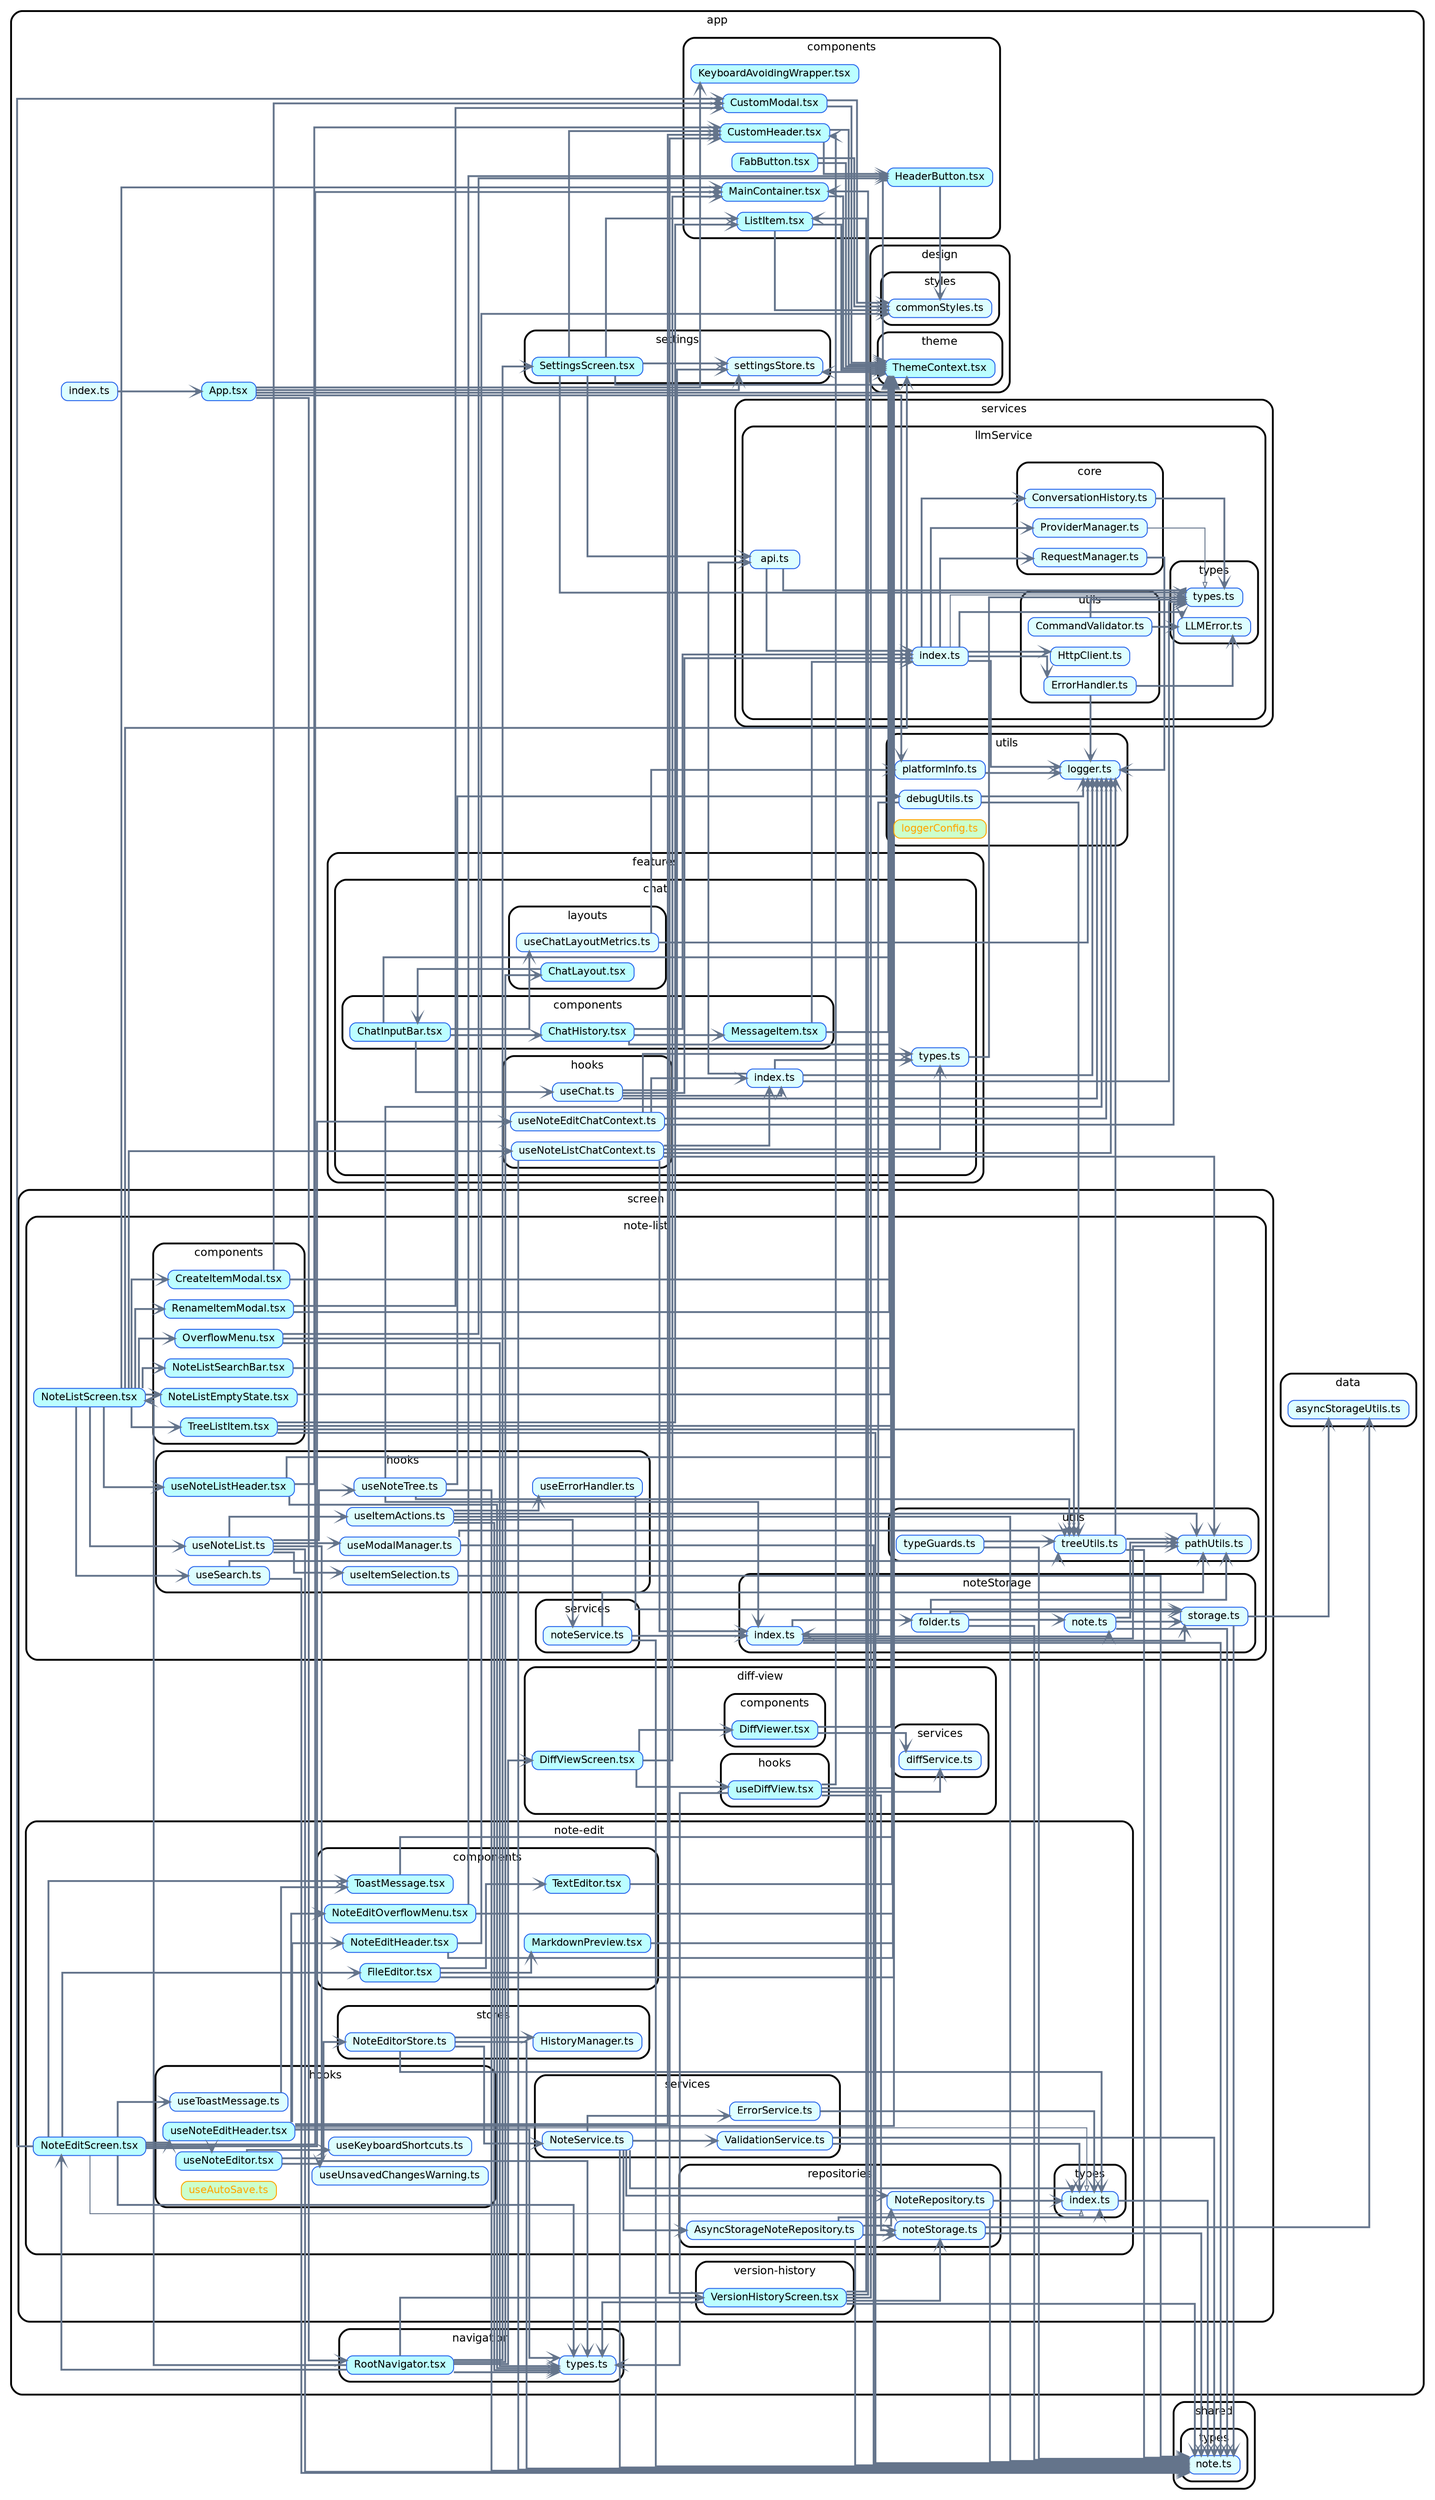 strict digraph "dependency-cruiser output"{
    rankdir="LR" splines="ortho" overlap="false" nodesep="0.16" ranksep="0.18" fontname="Helvetica" fontsize="12" style="rounded,bold,filled" fillcolor="#ffffff" compound="true" bgcolor="white" concentrate="true"
    node [shape="box" style="filled,rounded" height="0.2" color="#2563eb" fillcolor="#e8f4fd" fontcolor="black" fontname="Helvetica" fontsize="11"]
    edge [arrowhead="vee" arrowsize="0.6" penwidth="2" color="#64748b" fontname="Helvetica" fontsize="9"]

    subgraph "cluster_app" {label="app" "app/App.tsx" [label=<App.tsx> tooltip="App.tsx" URL="app/App.tsx" fillcolor="#bbfeff"] }
    "app/App.tsx" -> "app/components/KeyboardAvoidingWrapper.tsx"
    "app/App.tsx" -> "app/design/theme/ThemeContext.tsx"
    "app/App.tsx" -> "app/navigation/RootNavigator.tsx"
    "app/App.tsx" -> "app/settings/settingsStore.ts"
    "app/App.tsx" -> "app/utils/platformInfo.ts"
    subgraph "cluster_app" {label="app" subgraph "cluster_app/components" {label="components" "app/components/CustomHeader.tsx" [label=<CustomHeader.tsx> tooltip="CustomHeader.tsx" URL="app/components/CustomHeader.tsx" fillcolor="#bbfeff"] } }
    "app/components/CustomHeader.tsx" -> "app/design/theme/ThemeContext.tsx"
    "app/components/CustomHeader.tsx" -> "app/components/HeaderButton.tsx"
    subgraph "cluster_app" {label="app" subgraph "cluster_app/components" {label="components" "app/components/CustomModal.tsx" [label=<CustomModal.tsx> tooltip="CustomModal.tsx" URL="app/components/CustomModal.tsx" fillcolor="#bbfeff"] } }
    "app/components/CustomModal.tsx" -> "app/design/styles/commonStyles.ts"
    "app/components/CustomModal.tsx" -> "app/design/theme/ThemeContext.tsx"
    subgraph "cluster_app" {label="app" subgraph "cluster_app/components" {label="components" "app/components/FabButton.tsx" [label=<FabButton.tsx> tooltip="FabButton.tsx" URL="app/components/FabButton.tsx" fillcolor="#bbfeff"] } }
    "app/components/FabButton.tsx" -> "app/design/styles/commonStyles.ts"
    "app/components/FabButton.tsx" -> "app/design/theme/ThemeContext.tsx"
    subgraph "cluster_app" {label="app" subgraph "cluster_app/components" {label="components" "app/components/HeaderButton.tsx" [label=<HeaderButton.tsx> tooltip="HeaderButton.tsx" URL="app/components/HeaderButton.tsx" fillcolor="#bbfeff"] } }
    "app/components/HeaderButton.tsx" -> "app/design/styles/commonStyles.ts"
    "app/components/HeaderButton.tsx" -> "app/design/theme/ThemeContext.tsx"
    subgraph "cluster_app" {label="app" subgraph "cluster_app/components" {label="components" "app/components/KeyboardAvoidingWrapper.tsx" [label=<KeyboardAvoidingWrapper.tsx> tooltip="KeyboardAvoidingWrapper.tsx" URL="app/components/KeyboardAvoidingWrapper.tsx" fillcolor="#bbfeff"] } }
    subgraph "cluster_app" {label="app" subgraph "cluster_app/components" {label="components" "app/components/ListItem.tsx" [label=<ListItem.tsx> tooltip="ListItem.tsx" URL="app/components/ListItem.tsx" fillcolor="#bbfeff"] } }
    "app/components/ListItem.tsx" -> "app/design/styles/commonStyles.ts"
    "app/components/ListItem.tsx" -> "app/design/theme/ThemeContext.tsx"
    subgraph "cluster_app" {label="app" subgraph "cluster_app/components" {label="components" "app/components/MainContainer.tsx" [label=<MainContainer.tsx> tooltip="MainContainer.tsx" URL="app/components/MainContainer.tsx" fillcolor="#bbfeff"] } }
    "app/components/MainContainer.tsx" -> "app/design/theme/ThemeContext.tsx"
    subgraph "cluster_app" {label="app" subgraph "cluster_app/data" {label="data" "app/data/asyncStorageUtils.ts" [label=<asyncStorageUtils.ts> tooltip="asyncStorageUtils.ts" URL="app/data/asyncStorageUtils.ts" fillcolor="#ddfeff"] } }
    subgraph "cluster_app" {label="app" subgraph "cluster_app/design" {label="design" subgraph "cluster_app/design/styles" {label="styles" "app/design/styles/commonStyles.ts" [label=<commonStyles.ts> tooltip="commonStyles.ts" URL="app/design/styles/commonStyles.ts" fillcolor="#ddfeff"] } } }
    subgraph "cluster_app" {label="app" subgraph "cluster_app/design" {label="design" subgraph "cluster_app/design/theme" {label="theme" "app/design/theme/ThemeContext.tsx" [label=<ThemeContext.tsx> tooltip="ThemeContext.tsx" URL="app/design/theme/ThemeContext.tsx" fillcolor="#bbfeff"] } } }
    "app/design/theme/ThemeContext.tsx" -> "app/settings/settingsStore.ts"
    subgraph "cluster_app" {label="app" subgraph "cluster_app/features" {label="features" subgraph "cluster_app/features/chat" {label="chat" subgraph "cluster_app/features/chat/components" {label="components" "app/features/chat/components/ChatHistory.tsx" [label=<ChatHistory.tsx> tooltip="ChatHistory.tsx" URL="app/features/chat/components/ChatHistory.tsx" fillcolor="#bbfeff"] } } } }
    "app/features/chat/components/ChatHistory.tsx" -> "app/design/theme/ThemeContext.tsx"
    "app/features/chat/components/ChatHistory.tsx" -> "app/services/llmService/index.ts"
    "app/features/chat/components/ChatHistory.tsx" -> "app/features/chat/components/MessageItem.tsx"
    subgraph "cluster_app" {label="app" subgraph "cluster_app/features" {label="features" subgraph "cluster_app/features/chat" {label="chat" subgraph "cluster_app/features/chat/components" {label="components" "app/features/chat/components/ChatInputBar.tsx" [label=<ChatInputBar.tsx> tooltip="ChatInputBar.tsx" URL="app/features/chat/components/ChatInputBar.tsx" fillcolor="#bbfeff"] } } } }
    "app/features/chat/components/ChatInputBar.tsx" -> "app/design/theme/ThemeContext.tsx"
    "app/features/chat/components/ChatInputBar.tsx" -> "app/features/chat/components/ChatHistory.tsx"
    "app/features/chat/components/ChatInputBar.tsx" -> "app/features/chat/hooks/useChat.ts"
    "app/features/chat/components/ChatInputBar.tsx" -> "app/features/chat/layouts/useChatLayoutMetrics.ts"
    subgraph "cluster_app" {label="app" subgraph "cluster_app/features" {label="features" subgraph "cluster_app/features/chat" {label="chat" subgraph "cluster_app/features/chat/components" {label="components" "app/features/chat/components/MessageItem.tsx" [label=<MessageItem.tsx> tooltip="MessageItem.tsx" URL="app/features/chat/components/MessageItem.tsx" fillcolor="#bbfeff"] } } } }
    "app/features/chat/components/MessageItem.tsx" -> "app/design/theme/ThemeContext.tsx"
    "app/features/chat/components/MessageItem.tsx" -> "app/services/llmService/index.ts"
    subgraph "cluster_app" {label="app" subgraph "cluster_app/features" {label="features" subgraph "cluster_app/features/chat" {label="chat" subgraph "cluster_app/features/chat/hooks" {label="hooks" "app/features/chat/hooks/useChat.ts" [label=<useChat.ts> tooltip="useChat.ts" URL="app/features/chat/hooks/useChat.ts" fillcolor="#ddfeff"] } } } }
    "app/features/chat/hooks/useChat.ts" -> "app/services/llmService/index.ts"
    "app/features/chat/hooks/useChat.ts" -> "app/settings/settingsStore.ts"
    "app/features/chat/hooks/useChat.ts" -> "app/utils/logger.ts"
    "app/features/chat/hooks/useChat.ts" -> "app/features/chat/index.ts"
    subgraph "cluster_app" {label="app" subgraph "cluster_app/features" {label="features" subgraph "cluster_app/features/chat" {label="chat" subgraph "cluster_app/features/chat/hooks" {label="hooks" "app/features/chat/hooks/useNoteEditChatContext.ts" [label=<useNoteEditChatContext.ts> tooltip="useNoteEditChatContext.ts" URL="app/features/chat/hooks/useNoteEditChatContext.ts" fillcolor="#ddfeff"] } } } }
    "app/features/chat/hooks/useNoteEditChatContext.ts" -> "app/services/llmService/types/types.ts"
    "app/features/chat/hooks/useNoteEditChatContext.ts" -> "app/utils/logger.ts"
    "app/features/chat/hooks/useNoteEditChatContext.ts" -> "app/features/chat/index.ts"
    "app/features/chat/hooks/useNoteEditChatContext.ts" -> "app/features/chat/types.ts"
    subgraph "cluster_app" {label="app" subgraph "cluster_app/features" {label="features" subgraph "cluster_app/features/chat" {label="chat" subgraph "cluster_app/features/chat/hooks" {label="hooks" "app/features/chat/hooks/useNoteListChatContext.ts" [label=<useNoteListChatContext.ts> tooltip="useNoteListChatContext.ts" URL="app/features/chat/hooks/useNoteListChatContext.ts" fillcolor="#ddfeff"] } } } }
    "app/features/chat/hooks/useNoteListChatContext.ts" -> "app/screen/note-list/noteStorage/index.ts"
    "app/features/chat/hooks/useNoteListChatContext.ts" -> "app/screen/note-list/utils/pathUtils.ts"
    "app/features/chat/hooks/useNoteListChatContext.ts" -> "app/utils/logger.ts"
    "app/features/chat/hooks/useNoteListChatContext.ts" -> "app/features/chat/index.ts"
    "app/features/chat/hooks/useNoteListChatContext.ts" -> "app/features/chat/types.ts"
    "app/features/chat/hooks/useNoteListChatContext.ts" -> "shared/types/note.ts"
    subgraph "cluster_app" {label="app" subgraph "cluster_app/features" {label="features" subgraph "cluster_app/features/chat" {label="chat" "app/features/chat/index.ts" [label=<index.ts> tooltip="index.ts" URL="app/features/chat/index.ts" fillcolor="#ddfeff"] } } }
    "app/features/chat/index.ts" -> "app/services/llmService/api.ts"
    "app/features/chat/index.ts" -> "app/services/llmService/types/types.ts"
    "app/features/chat/index.ts" -> "app/utils/logger.ts"
    "app/features/chat/index.ts" -> "app/features/chat/types.ts"
    subgraph "cluster_app" {label="app" subgraph "cluster_app/features" {label="features" subgraph "cluster_app/features/chat" {label="chat" subgraph "cluster_app/features/chat/layouts" {label="layouts" "app/features/chat/layouts/ChatLayout.tsx" [label=<ChatLayout.tsx> tooltip="ChatLayout.tsx" URL="app/features/chat/layouts/ChatLayout.tsx" fillcolor="#bbfeff"] } } } }
    "app/features/chat/layouts/ChatLayout.tsx" -> "app/features/chat/components/ChatInputBar.tsx"
    subgraph "cluster_app" {label="app" subgraph "cluster_app/features" {label="features" subgraph "cluster_app/features/chat" {label="chat" subgraph "cluster_app/features/chat/layouts" {label="layouts" "app/features/chat/layouts/useChatLayoutMetrics.ts" [label=<useChatLayoutMetrics.ts> tooltip="useChatLayoutMetrics.ts" URL="app/features/chat/layouts/useChatLayoutMetrics.ts" fillcolor="#ddfeff"] } } } }
    "app/features/chat/layouts/useChatLayoutMetrics.ts" -> "app/utils/logger.ts"
    "app/features/chat/layouts/useChatLayoutMetrics.ts" -> "app/utils/platformInfo.ts"
    subgraph "cluster_app" {label="app" subgraph "cluster_app/features" {label="features" subgraph "cluster_app/features/chat" {label="chat" "app/features/chat/types.ts" [label=<types.ts> tooltip="types.ts" URL="app/features/chat/types.ts" fillcolor="#ddfeff"] } } }
    "app/features/chat/types.ts" -> "app/services/llmService/types/types.ts"
    subgraph "cluster_app" {label="app" "app/index.ts" [label=<index.ts> tooltip="index.ts" URL="app/index.ts" fillcolor="#ddfeff"] }
    "app/index.ts" -> "app/App.tsx"
    subgraph "cluster_app" {label="app" subgraph "cluster_app/navigation" {label="navigation" "app/navigation/RootNavigator.tsx" [label=<RootNavigator.tsx> tooltip="RootNavigator.tsx" URL="app/navigation/RootNavigator.tsx" fillcolor="#bbfeff"] } }
    "app/navigation/RootNavigator.tsx" -> "app/features/chat/layouts/ChatLayout.tsx"
    "app/navigation/RootNavigator.tsx" -> "app/screen/diff-view/DiffViewScreen.tsx"
    "app/navigation/RootNavigator.tsx" -> "app/screen/note-edit/NoteEditScreen.tsx"
    "app/navigation/RootNavigator.tsx" -> "app/screen/note-list/NoteListScreen.tsx"
    "app/navigation/RootNavigator.tsx" -> "app/screen/version-history/VersionHistoryScreen.tsx"
    "app/navigation/RootNavigator.tsx" -> "app/settings/SettingsScreen.tsx"
    "app/navigation/RootNavigator.tsx" -> "app/navigation/types.ts"
    subgraph "cluster_app" {label="app" subgraph "cluster_app/navigation" {label="navigation" "app/navigation/types.ts" [label=<types.ts> tooltip="types.ts" URL="app/navigation/types.ts" fillcolor="#ddfeff"] } }
    subgraph "cluster_app" {label="app" subgraph "cluster_app/screen" {label="screen" subgraph "cluster_app/screen/diff-view" {label="diff-view" "app/screen/diff-view/DiffViewScreen.tsx" [label=<DiffViewScreen.tsx> tooltip="DiffViewScreen.tsx" URL="app/screen/diff-view/DiffViewScreen.tsx" fillcolor="#bbfeff"] } } }
    "app/screen/diff-view/DiffViewScreen.tsx" -> "app/components/MainContainer.tsx"
    "app/screen/diff-view/DiffViewScreen.tsx" -> "app/screen/diff-view/components/DiffViewer.tsx"
    "app/screen/diff-view/DiffViewScreen.tsx" -> "app/screen/diff-view/hooks/useDiffView.tsx"
    subgraph "cluster_app" {label="app" subgraph "cluster_app/screen" {label="screen" subgraph "cluster_app/screen/diff-view" {label="diff-view" subgraph "cluster_app/screen/diff-view/components" {label="components" "app/screen/diff-view/components/DiffViewer.tsx" [label=<DiffViewer.tsx> tooltip="DiffViewer.tsx" URL="app/screen/diff-view/components/DiffViewer.tsx" fillcolor="#bbfeff"] } } } }
    "app/screen/diff-view/components/DiffViewer.tsx" -> "app/design/theme/ThemeContext.tsx"
    "app/screen/diff-view/components/DiffViewer.tsx" -> "app/screen/diff-view/services/diffService.ts"
    subgraph "cluster_app" {label="app" subgraph "cluster_app/screen" {label="screen" subgraph "cluster_app/screen/diff-view" {label="diff-view" subgraph "cluster_app/screen/diff-view/hooks" {label="hooks" "app/screen/diff-view/hooks/useDiffView.tsx" [label=<useDiffView.tsx> tooltip="useDiffView.tsx" URL="app/screen/diff-view/hooks/useDiffView.tsx" fillcolor="#bbfeff"] } } } }
    "app/screen/diff-view/hooks/useDiffView.tsx" -> "app/components/CustomHeader.tsx"
    "app/screen/diff-view/hooks/useDiffView.tsx" -> "app/design/theme/ThemeContext.tsx"
    "app/screen/diff-view/hooks/useDiffView.tsx" -> "app/navigation/types.ts"
    "app/screen/diff-view/hooks/useDiffView.tsx" -> "app/screen/note-edit/repositories/noteStorage.ts"
    "app/screen/diff-view/hooks/useDiffView.tsx" -> "app/screen/diff-view/services/diffService.ts"
    subgraph "cluster_app" {label="app" subgraph "cluster_app/screen" {label="screen" subgraph "cluster_app/screen/diff-view" {label="diff-view" subgraph "cluster_app/screen/diff-view/services" {label="services" "app/screen/diff-view/services/diffService.ts" [label=<diffService.ts> tooltip="diffService.ts" URL="app/screen/diff-view/services/diffService.ts" fillcolor="#ddfeff"] } } } }
    subgraph "cluster_app" {label="app" subgraph "cluster_app/screen" {label="screen" subgraph "cluster_app/screen/note-edit" {label="note-edit" "app/screen/note-edit/NoteEditScreen.tsx" [label=<NoteEditScreen.tsx> tooltip="NoteEditScreen.tsx" URL="app/screen/note-edit/NoteEditScreen.tsx" fillcolor="#bbfeff"] } } }
    "app/screen/note-edit/NoteEditScreen.tsx" -> "app/components/CustomModal.tsx"
    "app/screen/note-edit/NoteEditScreen.tsx" -> "app/components/MainContainer.tsx"
    "app/screen/note-edit/NoteEditScreen.tsx" -> "app/features/chat/hooks/useNoteEditChatContext.ts"
    "app/screen/note-edit/NoteEditScreen.tsx" -> "app/navigation/types.ts"
    "app/screen/note-edit/NoteEditScreen.tsx" -> "app/screen/note-edit/components/FileEditor.tsx"
    "app/screen/note-edit/NoteEditScreen.tsx" -> "app/screen/note-edit/components/ToastMessage.tsx"
    "app/screen/note-edit/NoteEditScreen.tsx" -> "app/screen/note-edit/hooks/useNoteEditHeader.tsx"
    "app/screen/note-edit/NoteEditScreen.tsx" -> "app/screen/note-edit/hooks/useNoteEditor.tsx"
    "app/screen/note-edit/NoteEditScreen.tsx" -> "app/screen/note-edit/hooks/useToastMessage.ts"
    "app/screen/note-edit/NoteEditScreen.tsx" -> "app/screen/note-edit/types/index.ts" [arrowhead="onormal" penwidth="1.0"]
    subgraph "cluster_app" {label="app" subgraph "cluster_app/screen" {label="screen" subgraph "cluster_app/screen/note-edit" {label="note-edit" subgraph "cluster_app/screen/note-edit/components" {label="components" "app/screen/note-edit/components/FileEditor.tsx" [label=<FileEditor.tsx> tooltip="FileEditor.tsx" URL="app/screen/note-edit/components/FileEditor.tsx" fillcolor="#bbfeff"] } } } }
    "app/screen/note-edit/components/FileEditor.tsx" -> "app/design/theme/ThemeContext.tsx"
    "app/screen/note-edit/components/FileEditor.tsx" -> "app/screen/note-edit/components/MarkdownPreview.tsx"
    "app/screen/note-edit/components/FileEditor.tsx" -> "app/screen/note-edit/components/TextEditor.tsx"
    subgraph "cluster_app" {label="app" subgraph "cluster_app/screen" {label="screen" subgraph "cluster_app/screen/note-edit" {label="note-edit" subgraph "cluster_app/screen/note-edit/components" {label="components" "app/screen/note-edit/components/MarkdownPreview.tsx" [label=<MarkdownPreview.tsx> tooltip="MarkdownPreview.tsx" URL="app/screen/note-edit/components/MarkdownPreview.tsx" fillcolor="#bbfeff"] } } } }
    "app/screen/note-edit/components/MarkdownPreview.tsx" -> "app/design/theme/ThemeContext.tsx"
    subgraph "cluster_app" {label="app" subgraph "cluster_app/screen" {label="screen" subgraph "cluster_app/screen/note-edit" {label="note-edit" subgraph "cluster_app/screen/note-edit/components" {label="components" "app/screen/note-edit/components/NoteEditHeader.tsx" [label=<NoteEditHeader.tsx> tooltip="NoteEditHeader.tsx" URL="app/screen/note-edit/components/NoteEditHeader.tsx" fillcolor="#bbfeff"] } } } }
    "app/screen/note-edit/components/NoteEditHeader.tsx" -> "app/design/styles/commonStyles.ts"
    "app/screen/note-edit/components/NoteEditHeader.tsx" -> "app/design/theme/ThemeContext.tsx"
    subgraph "cluster_app" {label="app" subgraph "cluster_app/screen" {label="screen" subgraph "cluster_app/screen/note-edit" {label="note-edit" subgraph "cluster_app/screen/note-edit/components" {label="components" "app/screen/note-edit/components/NoteEditOverflowMenu.tsx" [label=<NoteEditOverflowMenu.tsx> tooltip="NoteEditOverflowMenu.tsx" URL="app/screen/note-edit/components/NoteEditOverflowMenu.tsx" fillcolor="#bbfeff"] } } } }
    "app/screen/note-edit/components/NoteEditOverflowMenu.tsx" -> "app/components/HeaderButton.tsx"
    "app/screen/note-edit/components/NoteEditOverflowMenu.tsx" -> "app/design/theme/ThemeContext.tsx"
    subgraph "cluster_app" {label="app" subgraph "cluster_app/screen" {label="screen" subgraph "cluster_app/screen/note-edit" {label="note-edit" subgraph "cluster_app/screen/note-edit/components" {label="components" "app/screen/note-edit/components/TextEditor.tsx" [label=<TextEditor.tsx> tooltip="TextEditor.tsx" URL="app/screen/note-edit/components/TextEditor.tsx" fillcolor="#bbfeff"] } } } }
    "app/screen/note-edit/components/TextEditor.tsx" -> "app/design/theme/ThemeContext.tsx"
    subgraph "cluster_app" {label="app" subgraph "cluster_app/screen" {label="screen" subgraph "cluster_app/screen/note-edit" {label="note-edit" subgraph "cluster_app/screen/note-edit/components" {label="components" "app/screen/note-edit/components/ToastMessage.tsx" [label=<ToastMessage.tsx> tooltip="ToastMessage.tsx" URL="app/screen/note-edit/components/ToastMessage.tsx" fillcolor="#bbfeff"] } } } }
    "app/screen/note-edit/components/ToastMessage.tsx" -> "app/design/theme/ThemeContext.tsx"
    subgraph "cluster_app" {label="app" subgraph "cluster_app/screen" {label="screen" subgraph "cluster_app/screen/note-edit" {label="note-edit" subgraph "cluster_app/screen/note-edit/hooks" {label="hooks" "app/screen/note-edit/hooks/useAutoSave.ts" [label=<useAutoSave.ts> tooltip="no-orphans" URL="app/screen/note-edit/hooks/useAutoSave.ts" fillcolor="#ccffcc" fontcolor="orange" color="orange"] } } } }
    subgraph "cluster_app" {label="app" subgraph "cluster_app/screen" {label="screen" subgraph "cluster_app/screen/note-edit" {label="note-edit" subgraph "cluster_app/screen/note-edit/hooks" {label="hooks" "app/screen/note-edit/hooks/useKeyboardShortcuts.ts" [label=<useKeyboardShortcuts.ts> tooltip="useKeyboardShortcuts.ts" URL="app/screen/note-edit/hooks/useKeyboardShortcuts.ts" fillcolor="#ddfeff"] } } } }
    subgraph "cluster_app" {label="app" subgraph "cluster_app/screen" {label="screen" subgraph "cluster_app/screen/note-edit" {label="note-edit" subgraph "cluster_app/screen/note-edit/hooks" {label="hooks" "app/screen/note-edit/hooks/useNoteEditHeader.tsx" [label=<useNoteEditHeader.tsx> tooltip="useNoteEditHeader.tsx" URL="app/screen/note-edit/hooks/useNoteEditHeader.tsx" fillcolor="#bbfeff"] } } } }
    "app/screen/note-edit/hooks/useNoteEditHeader.tsx" -> "app/components/CustomHeader.tsx"
    "app/screen/note-edit/hooks/useNoteEditHeader.tsx" -> "app/design/theme/ThemeContext.tsx"
    "app/screen/note-edit/hooks/useNoteEditHeader.tsx" -> "app/navigation/types.ts"
    "app/screen/note-edit/hooks/useNoteEditHeader.tsx" -> "app/screen/note-edit/components/NoteEditHeader.tsx"
    "app/screen/note-edit/hooks/useNoteEditHeader.tsx" -> "app/screen/note-edit/components/NoteEditOverflowMenu.tsx"
    "app/screen/note-edit/hooks/useNoteEditHeader.tsx" -> "app/screen/note-edit/types/index.ts" [arrowhead="onormal" penwidth="1.0"]
    subgraph "cluster_app" {label="app" subgraph "cluster_app/screen" {label="screen" subgraph "cluster_app/screen/note-edit" {label="note-edit" subgraph "cluster_app/screen/note-edit/hooks" {label="hooks" "app/screen/note-edit/hooks/useNoteEditor.tsx" [label=<useNoteEditor.tsx> tooltip="useNoteEditor.tsx" URL="app/screen/note-edit/hooks/useNoteEditor.tsx" fillcolor="#bbfeff"] } } } }
    "app/screen/note-edit/hooks/useNoteEditor.tsx" -> "app/screen/note-edit/stores/NoteEditorStore.ts"
    "app/screen/note-edit/hooks/useNoteEditor.tsx" -> "app/screen/note-edit/hooks/useKeyboardShortcuts.ts"
    "app/screen/note-edit/hooks/useNoteEditor.tsx" -> "app/screen/note-edit/hooks/useUnsavedChangesWarning.ts"
    subgraph "cluster_app" {label="app" subgraph "cluster_app/screen" {label="screen" subgraph "cluster_app/screen/note-edit" {label="note-edit" subgraph "cluster_app/screen/note-edit/hooks" {label="hooks" "app/screen/note-edit/hooks/useToastMessage.ts" [label=<useToastMessage.ts> tooltip="useToastMessage.ts" URL="app/screen/note-edit/hooks/useToastMessage.ts" fillcolor="#ddfeff"] } } } }
    "app/screen/note-edit/hooks/useToastMessage.ts" -> "app/screen/note-edit/components/ToastMessage.tsx"
    subgraph "cluster_app" {label="app" subgraph "cluster_app/screen" {label="screen" subgraph "cluster_app/screen/note-edit" {label="note-edit" subgraph "cluster_app/screen/note-edit/hooks" {label="hooks" "app/screen/note-edit/hooks/useUnsavedChangesWarning.ts" [label=<useUnsavedChangesWarning.ts> tooltip="useUnsavedChangesWarning.ts" URL="app/screen/note-edit/hooks/useUnsavedChangesWarning.ts" fillcolor="#ddfeff"] } } } }
    subgraph "cluster_app" {label="app" subgraph "cluster_app/screen" {label="screen" subgraph "cluster_app/screen/note-edit" {label="note-edit" subgraph "cluster_app/screen/note-edit/repositories" {label="repositories" "app/screen/note-edit/repositories/AsyncStorageNoteRepository.ts" [label=<AsyncStorageNoteRepository.ts> tooltip="AsyncStorageNoteRepository.ts" URL="app/screen/note-edit/repositories/AsyncStorageNoteRepository.ts" fillcolor="#ddfeff"] } } } }
    "app/screen/note-edit/repositories/AsyncStorageNoteRepository.ts" -> "app/screen/note-edit/types/index.ts"
    "app/screen/note-edit/repositories/AsyncStorageNoteRepository.ts" -> "app/screen/note-edit/repositories/NoteRepository.ts"
    "app/screen/note-edit/repositories/AsyncStorageNoteRepository.ts" -> "app/screen/note-edit/repositories/noteStorage.ts"
    "app/screen/note-edit/repositories/AsyncStorageNoteRepository.ts" -> "shared/types/note.ts"
    subgraph "cluster_app" {label="app" subgraph "cluster_app/screen" {label="screen" subgraph "cluster_app/screen/note-edit" {label="note-edit" subgraph "cluster_app/screen/note-edit/repositories" {label="repositories" "app/screen/note-edit/repositories/NoteRepository.ts" [label=<NoteRepository.ts> tooltip="NoteRepository.ts" URL="app/screen/note-edit/repositories/NoteRepository.ts" fillcolor="#ddfeff"] } } } }
    "app/screen/note-edit/repositories/NoteRepository.ts" -> "app/screen/note-edit/types/index.ts"
    "app/screen/note-edit/repositories/NoteRepository.ts" -> "shared/types/note.ts"
    subgraph "cluster_app" {label="app" subgraph "cluster_app/screen" {label="screen" subgraph "cluster_app/screen/note-edit" {label="note-edit" subgraph "cluster_app/screen/note-edit/repositories" {label="repositories" "app/screen/note-edit/repositories/noteStorage.ts" [label=<noteStorage.ts> tooltip="noteStorage.ts" URL="app/screen/note-edit/repositories/noteStorage.ts" fillcolor="#ddfeff"] } } } }
    "app/screen/note-edit/repositories/noteStorage.ts" -> "shared/types/note.ts"
    "app/screen/note-edit/repositories/noteStorage.ts" -> "app/data/asyncStorageUtils.ts"
    subgraph "cluster_app" {label="app" subgraph "cluster_app/screen" {label="screen" subgraph "cluster_app/screen/note-edit" {label="note-edit" subgraph "cluster_app/screen/note-edit/services" {label="services" "app/screen/note-edit/services/ErrorService.ts" [label=<ErrorService.ts> tooltip="ErrorService.ts" URL="app/screen/note-edit/services/ErrorService.ts" fillcolor="#ddfeff"] } } } }
    "app/screen/note-edit/services/ErrorService.ts" -> "app/screen/note-edit/types/index.ts"
    subgraph "cluster_app" {label="app" subgraph "cluster_app/screen" {label="screen" subgraph "cluster_app/screen/note-edit" {label="note-edit" subgraph "cluster_app/screen/note-edit/services" {label="services" "app/screen/note-edit/services/NoteService.ts" [label=<NoteService.ts> tooltip="NoteService.ts" URL="app/screen/note-edit/services/NoteService.ts" fillcolor="#ddfeff"] } } } }
    "app/screen/note-edit/services/NoteService.ts" -> "app/screen/note-edit/repositories/AsyncStorageNoteRepository.ts"
    "app/screen/note-edit/services/NoteService.ts" -> "app/screen/note-edit/repositories/NoteRepository.ts"
    "app/screen/note-edit/services/NoteService.ts" -> "app/screen/note-edit/types/index.ts"
    "app/screen/note-edit/services/NoteService.ts" -> "app/screen/note-edit/services/ErrorService.ts"
    "app/screen/note-edit/services/NoteService.ts" -> "app/screen/note-edit/services/ValidationService.ts"
    "app/screen/note-edit/services/NoteService.ts" -> "shared/types/note.ts"
    subgraph "cluster_app" {label="app" subgraph "cluster_app/screen" {label="screen" subgraph "cluster_app/screen/note-edit" {label="note-edit" subgraph "cluster_app/screen/note-edit/services" {label="services" "app/screen/note-edit/services/ValidationService.ts" [label=<ValidationService.ts> tooltip="ValidationService.ts" URL="app/screen/note-edit/services/ValidationService.ts" fillcolor="#ddfeff"] } } } }
    "app/screen/note-edit/services/ValidationService.ts" -> "app/screen/note-edit/types/index.ts"
    "app/screen/note-edit/services/ValidationService.ts" -> "shared/types/note.ts"
    subgraph "cluster_app" {label="app" subgraph "cluster_app/screen" {label="screen" subgraph "cluster_app/screen/note-edit" {label="note-edit" subgraph "cluster_app/screen/note-edit/stores" {label="stores" "app/screen/note-edit/stores/HistoryManager.ts" [label=<HistoryManager.ts> tooltip="HistoryManager.ts" URL="app/screen/note-edit/stores/HistoryManager.ts" fillcolor="#ddfeff"] } } } }
    subgraph "cluster_app" {label="app" subgraph "cluster_app/screen" {label="screen" subgraph "cluster_app/screen/note-edit" {label="note-edit" subgraph "cluster_app/screen/note-edit/stores" {label="stores" "app/screen/note-edit/stores/NoteEditorStore.ts" [label=<NoteEditorStore.ts> tooltip="NoteEditorStore.ts" URL="app/screen/note-edit/stores/NoteEditorStore.ts" fillcolor="#ddfeff"] } } } }
    "app/screen/note-edit/stores/NoteEditorStore.ts" -> "app/screen/note-edit/services/NoteService.ts"
    "app/screen/note-edit/stores/NoteEditorStore.ts" -> "app/screen/note-edit/types/index.ts"
    "app/screen/note-edit/stores/NoteEditorStore.ts" -> "app/screen/note-edit/stores/HistoryManager.ts"
    "app/screen/note-edit/stores/NoteEditorStore.ts" -> "shared/types/note.ts"
    subgraph "cluster_app" {label="app" subgraph "cluster_app/screen" {label="screen" subgraph "cluster_app/screen/note-edit" {label="note-edit" subgraph "cluster_app/screen/note-edit/types" {label="types" "app/screen/note-edit/types/index.ts" [label=<index.ts> tooltip="index.ts" URL="app/screen/note-edit/types/index.ts" fillcolor="#ddfeff"] } } } }
    "app/screen/note-edit/types/index.ts" -> "shared/types/note.ts"
    subgraph "cluster_app" {label="app" subgraph "cluster_app/screen" {label="screen" subgraph "cluster_app/screen/note-list" {label="note-list" "app/screen/note-list/NoteListScreen.tsx" [label=<NoteListScreen.tsx> tooltip="NoteListScreen.tsx" URL="app/screen/note-list/NoteListScreen.tsx" fillcolor="#bbfeff"] } } }
    "app/screen/note-list/NoteListScreen.tsx" -> "app/components/MainContainer.tsx"
    "app/screen/note-list/NoteListScreen.tsx" -> "app/design/theme/ThemeContext.tsx"
    "app/screen/note-list/NoteListScreen.tsx" -> "app/features/chat/hooks/useNoteListChatContext.ts"
    "app/screen/note-list/NoteListScreen.tsx" -> "app/screen/note-list/components/CreateItemModal.tsx"
    "app/screen/note-list/NoteListScreen.tsx" -> "app/screen/note-list/components/NoteListEmptyState.tsx"
    "app/screen/note-list/NoteListScreen.tsx" -> "app/screen/note-list/components/NoteListSearchBar.tsx"
    "app/screen/note-list/NoteListScreen.tsx" -> "app/screen/note-list/components/OverflowMenu.tsx"
    "app/screen/note-list/NoteListScreen.tsx" -> "app/screen/note-list/components/RenameItemModal.tsx"
    "app/screen/note-list/NoteListScreen.tsx" -> "app/screen/note-list/components/TreeListItem.tsx"
    "app/screen/note-list/NoteListScreen.tsx" -> "app/screen/note-list/hooks/useNoteList.ts"
    "app/screen/note-list/NoteListScreen.tsx" -> "app/screen/note-list/hooks/useNoteListHeader.tsx"
    "app/screen/note-list/NoteListScreen.tsx" -> "app/screen/note-list/hooks/useSearch.ts"
    subgraph "cluster_app" {label="app" subgraph "cluster_app/screen" {label="screen" subgraph "cluster_app/screen/note-list" {label="note-list" subgraph "cluster_app/screen/note-list/components" {label="components" "app/screen/note-list/components/CreateItemModal.tsx" [label=<CreateItemModal.tsx> tooltip="CreateItemModal.tsx" URL="app/screen/note-list/components/CreateItemModal.tsx" fillcolor="#bbfeff"] } } } }
    "app/screen/note-list/components/CreateItemModal.tsx" -> "app/components/CustomModal.tsx"
    "app/screen/note-list/components/CreateItemModal.tsx" -> "app/design/theme/ThemeContext.tsx"
    subgraph "cluster_app" {label="app" subgraph "cluster_app/screen" {label="screen" subgraph "cluster_app/screen/note-list" {label="note-list" subgraph "cluster_app/screen/note-list/components" {label="components" "app/screen/note-list/components/NoteListEmptyState.tsx" [label=<NoteListEmptyState.tsx> tooltip="NoteListEmptyState.tsx" URL="app/screen/note-list/components/NoteListEmptyState.tsx" fillcolor="#bbfeff"] } } } }
    "app/screen/note-list/components/NoteListEmptyState.tsx" -> "app/design/theme/ThemeContext.tsx"
    subgraph "cluster_app" {label="app" subgraph "cluster_app/screen" {label="screen" subgraph "cluster_app/screen/note-list" {label="note-list" subgraph "cluster_app/screen/note-list/components" {label="components" "app/screen/note-list/components/NoteListSearchBar.tsx" [label=<NoteListSearchBar.tsx> tooltip="NoteListSearchBar.tsx" URL="app/screen/note-list/components/NoteListSearchBar.tsx" fillcolor="#bbfeff"] } } } }
    "app/screen/note-list/components/NoteListSearchBar.tsx" -> "app/design/theme/ThemeContext.tsx"
    subgraph "cluster_app" {label="app" subgraph "cluster_app/screen" {label="screen" subgraph "cluster_app/screen/note-list" {label="note-list" subgraph "cluster_app/screen/note-list/components" {label="components" "app/screen/note-list/components/OverflowMenu.tsx" [label=<OverflowMenu.tsx> tooltip="OverflowMenu.tsx" URL="app/screen/note-list/components/OverflowMenu.tsx" fillcolor="#bbfeff"] } } } }
    "app/screen/note-list/components/OverflowMenu.tsx" -> "app/components/HeaderButton.tsx"
    "app/screen/note-list/components/OverflowMenu.tsx" -> "app/design/theme/ThemeContext.tsx"
    "app/screen/note-list/components/OverflowMenu.tsx" -> "app/navigation/types.ts"
    subgraph "cluster_app" {label="app" subgraph "cluster_app/screen" {label="screen" subgraph "cluster_app/screen/note-list" {label="note-list" subgraph "cluster_app/screen/note-list/components" {label="components" "app/screen/note-list/components/RenameItemModal.tsx" [label=<RenameItemModal.tsx> tooltip="RenameItemModal.tsx" URL="app/screen/note-list/components/RenameItemModal.tsx" fillcolor="#bbfeff"] } } } }
    "app/screen/note-list/components/RenameItemModal.tsx" -> "app/components/CustomModal.tsx"
    "app/screen/note-list/components/RenameItemModal.tsx" -> "app/design/theme/ThemeContext.tsx"
    subgraph "cluster_app" {label="app" subgraph "cluster_app/screen" {label="screen" subgraph "cluster_app/screen/note-list" {label="note-list" subgraph "cluster_app/screen/note-list/components" {label="components" "app/screen/note-list/components/TreeListItem.tsx" [label=<TreeListItem.tsx> tooltip="TreeListItem.tsx" URL="app/screen/note-list/components/TreeListItem.tsx" fillcolor="#bbfeff"] } } } }
    "app/screen/note-list/components/TreeListItem.tsx" -> "app/components/ListItem.tsx"
    "app/screen/note-list/components/TreeListItem.tsx" -> "app/design/theme/ThemeContext.tsx"
    "app/screen/note-list/components/TreeListItem.tsx" -> "app/screen/note-list/utils/treeUtils.ts"
    "app/screen/note-list/components/TreeListItem.tsx" -> "shared/types/note.ts"
    subgraph "cluster_app" {label="app" subgraph "cluster_app/screen" {label="screen" subgraph "cluster_app/screen/note-list" {label="note-list" subgraph "cluster_app/screen/note-list/hooks" {label="hooks" "app/screen/note-list/hooks/useErrorHandler.ts" [label=<useErrorHandler.ts> tooltip="useErrorHandler.ts" URL="app/screen/note-list/hooks/useErrorHandler.ts" fillcolor="#ddfeff"] } } } }
    "app/screen/note-list/hooks/useErrorHandler.ts" -> "app/screen/note-list/noteStorage/storage.ts"
    subgraph "cluster_app" {label="app" subgraph "cluster_app/screen" {label="screen" subgraph "cluster_app/screen/note-list" {label="note-list" subgraph "cluster_app/screen/note-list/hooks" {label="hooks" "app/screen/note-list/hooks/useItemActions.ts" [label=<useItemActions.ts> tooltip="useItemActions.ts" URL="app/screen/note-list/hooks/useItemActions.ts" fillcolor="#ddfeff"] } } } }
    "app/screen/note-list/hooks/useItemActions.ts" -> "app/navigation/types.ts"
    "app/screen/note-list/hooks/useItemActions.ts" -> "app/screen/note-list/services/noteService.ts"
    "app/screen/note-list/hooks/useItemActions.ts" -> "app/screen/note-list/utils/pathUtils.ts"
    "app/screen/note-list/hooks/useItemActions.ts" -> "app/screen/note-list/hooks/useErrorHandler.ts"
    "app/screen/note-list/hooks/useItemActions.ts" -> "shared/types/note.ts"
    subgraph "cluster_app" {label="app" subgraph "cluster_app/screen" {label="screen" subgraph "cluster_app/screen/note-list" {label="note-list" subgraph "cluster_app/screen/note-list/hooks" {label="hooks" "app/screen/note-list/hooks/useItemSelection.ts" [label=<useItemSelection.ts> tooltip="useItemSelection.ts" URL="app/screen/note-list/hooks/useItemSelection.ts" fillcolor="#ddfeff"] } } } }
    "app/screen/note-list/hooks/useItemSelection.ts" -> "shared/types/note.ts"
    subgraph "cluster_app" {label="app" subgraph "cluster_app/screen" {label="screen" subgraph "cluster_app/screen/note-list" {label="note-list" subgraph "cluster_app/screen/note-list/hooks" {label="hooks" "app/screen/note-list/hooks/useModalManager.ts" [label=<useModalManager.ts> tooltip="useModalManager.ts" URL="app/screen/note-list/hooks/useModalManager.ts" fillcolor="#ddfeff"] } } } }
    "app/screen/note-list/hooks/useModalManager.ts" -> "app/screen/note-list/utils/treeUtils.ts"
    "app/screen/note-list/hooks/useModalManager.ts" -> "shared/types/note.ts"
    subgraph "cluster_app" {label="app" subgraph "cluster_app/screen" {label="screen" subgraph "cluster_app/screen/note-list" {label="note-list" subgraph "cluster_app/screen/note-list/hooks" {label="hooks" "app/screen/note-list/hooks/useNoteList.ts" [label=<useNoteList.ts> tooltip="useNoteList.ts" URL="app/screen/note-list/hooks/useNoteList.ts" fillcolor="#ddfeff"] } } } }
    "app/screen/note-list/hooks/useNoteList.ts" -> "app/navigation/types.ts"
    "app/screen/note-list/hooks/useNoteList.ts" -> "app/screen/note-list/hooks/useItemActions.ts"
    "app/screen/note-list/hooks/useNoteList.ts" -> "app/screen/note-list/hooks/useItemSelection.ts"
    "app/screen/note-list/hooks/useNoteList.ts" -> "app/screen/note-list/hooks/useModalManager.ts"
    "app/screen/note-list/hooks/useNoteList.ts" -> "app/screen/note-list/hooks/useNoteTree.ts"
    "app/screen/note-list/hooks/useNoteList.ts" -> "shared/types/note.ts"
    subgraph "cluster_app" {label="app" subgraph "cluster_app/screen" {label="screen" subgraph "cluster_app/screen/note-list" {label="note-list" subgraph "cluster_app/screen/note-list/hooks" {label="hooks" "app/screen/note-list/hooks/useNoteListHeader.tsx" [label=<useNoteListHeader.tsx> tooltip="useNoteListHeader.tsx" URL="app/screen/note-list/hooks/useNoteListHeader.tsx" fillcolor="#bbfeff"] } } } }
    "app/screen/note-list/hooks/useNoteListHeader.tsx" -> "app/components/CustomHeader.tsx"
    "app/screen/note-list/hooks/useNoteListHeader.tsx" -> "app/design/theme/ThemeContext.tsx"
    "app/screen/note-list/hooks/useNoteListHeader.tsx" -> "app/navigation/types.ts"
    subgraph "cluster_app" {label="app" subgraph "cluster_app/screen" {label="screen" subgraph "cluster_app/screen/note-list" {label="note-list" subgraph "cluster_app/screen/note-list/hooks" {label="hooks" "app/screen/note-list/hooks/useNoteTree.ts" [label=<useNoteTree.ts> tooltip="useNoteTree.ts" URL="app/screen/note-list/hooks/useNoteTree.ts" fillcolor="#ddfeff"] } } } }
    "app/screen/note-list/hooks/useNoteTree.ts" -> "app/utils/debugUtils.ts"
    "app/screen/note-list/hooks/useNoteTree.ts" -> "app/utils/logger.ts"
    "app/screen/note-list/hooks/useNoteTree.ts" -> "app/screen/note-list/noteStorage/index.ts"
    "app/screen/note-list/hooks/useNoteTree.ts" -> "app/screen/note-list/utils/treeUtils.ts"
    "app/screen/note-list/hooks/useNoteTree.ts" -> "shared/types/note.ts"
    subgraph "cluster_app" {label="app" subgraph "cluster_app/screen" {label="screen" subgraph "cluster_app/screen/note-list" {label="note-list" subgraph "cluster_app/screen/note-list/hooks" {label="hooks" "app/screen/note-list/hooks/useSearch.ts" [label=<useSearch.ts> tooltip="useSearch.ts" URL="app/screen/note-list/hooks/useSearch.ts" fillcolor="#ddfeff"] } } } }
    "app/screen/note-list/hooks/useSearch.ts" -> "shared/types/note.ts"
    "app/screen/note-list/hooks/useSearch.ts" -> "app/screen/note-list/utils/treeUtils.ts"
    subgraph "cluster_app" {label="app" subgraph "cluster_app/screen" {label="screen" subgraph "cluster_app/screen/note-list" {label="note-list" subgraph "cluster_app/screen/note-list/noteStorage" {label="noteStorage" "app/screen/note-list/noteStorage/folder.ts" [label=<folder.ts> tooltip="folder.ts" URL="app/screen/note-list/noteStorage/folder.ts" fillcolor="#ddfeff"] } } } }
    "app/screen/note-list/noteStorage/folder.ts" -> "app/screen/note-list/utils/pathUtils.ts"
    "app/screen/note-list/noteStorage/folder.ts" -> "app/screen/note-list/noteStorage/note.ts"
    "app/screen/note-list/noteStorage/folder.ts" -> "app/screen/note-list/noteStorage/storage.ts"
    "app/screen/note-list/noteStorage/folder.ts" -> "shared/types/note.ts"
    subgraph "cluster_app" {label="app" subgraph "cluster_app/screen" {label="screen" subgraph "cluster_app/screen/note-list" {label="note-list" subgraph "cluster_app/screen/note-list/noteStorage" {label="noteStorage" "app/screen/note-list/noteStorage/index.ts" [label=<index.ts> tooltip="index.ts" URL="app/screen/note-list/noteStorage/index.ts" fillcolor="#ddfeff"] } } } }
    "app/screen/note-list/noteStorage/index.ts" -> "app/screen/note-list/utils/pathUtils.ts"
    "app/screen/note-list/noteStorage/index.ts" -> "app/screen/note-list/noteStorage/folder.ts"
    "app/screen/note-list/noteStorage/index.ts" -> "app/screen/note-list/noteStorage/note.ts"
    "app/screen/note-list/noteStorage/index.ts" -> "app/screen/note-list/noteStorage/storage.ts"
    "app/screen/note-list/noteStorage/index.ts" -> "shared/types/note.ts"
    subgraph "cluster_app" {label="app" subgraph "cluster_app/screen" {label="screen" subgraph "cluster_app/screen/note-list" {label="note-list" subgraph "cluster_app/screen/note-list/noteStorage" {label="noteStorage" "app/screen/note-list/noteStorage/note.ts" [label=<note.ts> tooltip="note.ts" URL="app/screen/note-list/noteStorage/note.ts" fillcolor="#ddfeff"] } } } }
    "app/screen/note-list/noteStorage/note.ts" -> "app/screen/note-list/utils/pathUtils.ts"
    "app/screen/note-list/noteStorage/note.ts" -> "app/screen/note-list/noteStorage/storage.ts"
    "app/screen/note-list/noteStorage/note.ts" -> "shared/types/note.ts"
    subgraph "cluster_app" {label="app" subgraph "cluster_app/screen" {label="screen" subgraph "cluster_app/screen/note-list" {label="note-list" subgraph "cluster_app/screen/note-list/noteStorage" {label="noteStorage" "app/screen/note-list/noteStorage/storage.ts" [label=<storage.ts> tooltip="storage.ts" URL="app/screen/note-list/noteStorage/storage.ts" fillcolor="#ddfeff"] } } } }
    "app/screen/note-list/noteStorage/storage.ts" -> "app/data/asyncStorageUtils.ts"
    "app/screen/note-list/noteStorage/storage.ts" -> "shared/types/note.ts"
    subgraph "cluster_app" {label="app" subgraph "cluster_app/screen" {label="screen" subgraph "cluster_app/screen/note-list" {label="note-list" subgraph "cluster_app/screen/note-list/services" {label="services" "app/screen/note-list/services/noteService.ts" [label=<noteService.ts> tooltip="noteService.ts" URL="app/screen/note-list/services/noteService.ts" fillcolor="#ddfeff"] } } } }
    "app/screen/note-list/services/noteService.ts" -> "app/screen/note-list/noteStorage/index.ts"
    "app/screen/note-list/services/noteService.ts" -> "app/screen/note-list/utils/pathUtils.ts"
    "app/screen/note-list/services/noteService.ts" -> "shared/types/note.ts"
    subgraph "cluster_app" {label="app" subgraph "cluster_app/screen" {label="screen" subgraph "cluster_app/screen/note-list" {label="note-list" subgraph "cluster_app/screen/note-list/utils" {label="utils" "app/screen/note-list/utils/pathUtils.ts" [label=<pathUtils.ts> tooltip="pathUtils.ts" URL="app/screen/note-list/utils/pathUtils.ts" fillcolor="#ddfeff"] } } } }
    subgraph "cluster_app" {label="app" subgraph "cluster_app/screen" {label="screen" subgraph "cluster_app/screen/note-list" {label="note-list" subgraph "cluster_app/screen/note-list/utils" {label="utils" "app/screen/note-list/utils/treeUtils.ts" [label=<treeUtils.ts> tooltip="treeUtils.ts" URL="app/screen/note-list/utils/treeUtils.ts" fillcolor="#ddfeff"] } } } }
    "app/screen/note-list/utils/treeUtils.ts" -> "shared/types/note.ts"
    "app/screen/note-list/utils/treeUtils.ts" -> "app/utils/logger.ts"
    "app/screen/note-list/utils/treeUtils.ts" -> "app/screen/note-list/utils/pathUtils.ts"
    subgraph "cluster_app" {label="app" subgraph "cluster_app/screen" {label="screen" subgraph "cluster_app/screen/note-list" {label="note-list" subgraph "cluster_app/screen/note-list/utils" {label="utils" "app/screen/note-list/utils/typeGuards.ts" [label=<typeGuards.ts> tooltip="typeGuards.ts" URL="app/screen/note-list/utils/typeGuards.ts" fillcolor="#ddfeff"] } } } }
    "app/screen/note-list/utils/typeGuards.ts" -> "app/screen/note-list/utils/treeUtils.ts"
    "app/screen/note-list/utils/typeGuards.ts" -> "shared/types/note.ts"
    subgraph "cluster_app" {label="app" subgraph "cluster_app/screen" {label="screen" subgraph "cluster_app/screen/version-history" {label="version-history" "app/screen/version-history/VersionHistoryScreen.tsx" [label=<VersionHistoryScreen.tsx> tooltip="VersionHistoryScreen.tsx" URL="app/screen/version-history/VersionHistoryScreen.tsx" fillcolor="#bbfeff"] } } }
    "app/screen/version-history/VersionHistoryScreen.tsx" -> "shared/types/note.ts"
    "app/screen/version-history/VersionHistoryScreen.tsx" -> "app/components/CustomHeader.tsx"
    "app/screen/version-history/VersionHistoryScreen.tsx" -> "app/components/ListItem.tsx"
    "app/screen/version-history/VersionHistoryScreen.tsx" -> "app/components/MainContainer.tsx"
    "app/screen/version-history/VersionHistoryScreen.tsx" -> "app/design/theme/ThemeContext.tsx"
    "app/screen/version-history/VersionHistoryScreen.tsx" -> "app/navigation/types.ts"
    "app/screen/version-history/VersionHistoryScreen.tsx" -> "app/screen/note-edit/repositories/noteStorage.ts"
    subgraph "cluster_app" {label="app" subgraph "cluster_app/services" {label="services" subgraph "cluster_app/services/llmService" {label="llmService" "app/services/llmService/api.ts" [label=<api.ts> tooltip="api.ts" URL="app/services/llmService/api.ts" fillcolor="#ddfeff"] } } }
    "app/services/llmService/api.ts" -> "app/services/llmService/index.ts"
    "app/services/llmService/api.ts" -> "app/services/llmService/types/types.ts" [arrowhead="inv"]
    subgraph "cluster_app" {label="app" subgraph "cluster_app/services" {label="services" subgraph "cluster_app/services/llmService" {label="llmService" subgraph "cluster_app/services/llmService/core" {label="core" "app/services/llmService/core/ConversationHistory.ts" [label=<ConversationHistory.ts> tooltip="ConversationHistory.ts" URL="app/services/llmService/core/ConversationHistory.ts" fillcolor="#ddfeff"] } } } }
    "app/services/llmService/core/ConversationHistory.ts" -> "app/services/llmService/types/types.ts"
    subgraph "cluster_app" {label="app" subgraph "cluster_app/services" {label="services" subgraph "cluster_app/services/llmService" {label="llmService" subgraph "cluster_app/services/llmService/core" {label="core" "app/services/llmService/core/ProviderManager.ts" [label=<ProviderManager.ts> tooltip="ProviderManager.ts" URL="app/services/llmService/core/ProviderManager.ts" fillcolor="#ddfeff"] } } } }
    "app/services/llmService/core/ProviderManager.ts" -> "app/services/llmService/types/types.ts" [arrowhead="onormal" penwidth="1.0"]
    subgraph "cluster_app" {label="app" subgraph "cluster_app/services" {label="services" subgraph "cluster_app/services/llmService" {label="llmService" subgraph "cluster_app/services/llmService/core" {label="core" "app/services/llmService/core/RequestManager.ts" [label=<RequestManager.ts> tooltip="RequestManager.ts" URL="app/services/llmService/core/RequestManager.ts" fillcolor="#ddfeff"] } } } }
    "app/services/llmService/core/RequestManager.ts" -> "app/utils/logger.ts"
    subgraph "cluster_app" {label="app" subgraph "cluster_app/services" {label="services" subgraph "cluster_app/services/llmService" {label="llmService" "app/services/llmService/index.ts" [label=<index.ts> tooltip="index.ts" URL="app/services/llmService/index.ts" fillcolor="#ddfeff"] } } }
    "app/services/llmService/index.ts" -> "app/utils/logger.ts"
    "app/services/llmService/index.ts" -> "app/services/llmService/core/ConversationHistory.ts"
    "app/services/llmService/index.ts" -> "app/services/llmService/core/ProviderManager.ts"
    "app/services/llmService/index.ts" -> "app/services/llmService/core/RequestManager.ts"
    "app/services/llmService/index.ts" -> "app/services/llmService/types/LLMError.ts"
    "app/services/llmService/index.ts" -> "app/services/llmService/types/types.ts" [arrowhead="onormal" penwidth="1.0"]
    "app/services/llmService/index.ts" -> "app/services/llmService/utils/ErrorHandler.ts"
    "app/services/llmService/index.ts" -> "app/services/llmService/utils/HttpClient.ts"
    subgraph "cluster_app" {label="app" subgraph "cluster_app/services" {label="services" subgraph "cluster_app/services/llmService" {label="llmService" subgraph "cluster_app/services/llmService/types" {label="types" "app/services/llmService/types/LLMError.ts" [label=<LLMError.ts> tooltip="LLMError.ts" URL="app/services/llmService/types/LLMError.ts" fillcolor="#ddfeff"] } } } }
    subgraph "cluster_app" {label="app" subgraph "cluster_app/services" {label="services" subgraph "cluster_app/services/llmService" {label="llmService" subgraph "cluster_app/services/llmService/types" {label="types" "app/services/llmService/types/types.ts" [label=<types.ts> tooltip="types.ts" URL="app/services/llmService/types/types.ts" fillcolor="#ddfeff"] } } } }
    subgraph "cluster_app" {label="app" subgraph "cluster_app/services" {label="services" subgraph "cluster_app/services/llmService" {label="llmService" subgraph "cluster_app/services/llmService/utils" {label="utils" "app/services/llmService/utils/CommandValidator.ts" [label=<CommandValidator.ts> tooltip="CommandValidator.ts" URL="app/services/llmService/utils/CommandValidator.ts" fillcolor="#ddfeff"] } } } }
    "app/services/llmService/utils/CommandValidator.ts" -> "app/services/llmService/types/LLMError.ts"
    "app/services/llmService/utils/CommandValidator.ts" -> "app/services/llmService/types/types.ts"
    subgraph "cluster_app" {label="app" subgraph "cluster_app/services" {label="services" subgraph "cluster_app/services/llmService" {label="llmService" subgraph "cluster_app/services/llmService/utils" {label="utils" "app/services/llmService/utils/ErrorHandler.ts" [label=<ErrorHandler.ts> tooltip="ErrorHandler.ts" URL="app/services/llmService/utils/ErrorHandler.ts" fillcolor="#ddfeff"] } } } }
    "app/services/llmService/utils/ErrorHandler.ts" -> "app/utils/logger.ts"
    "app/services/llmService/utils/ErrorHandler.ts" -> "app/services/llmService/types/LLMError.ts"
    subgraph "cluster_app" {label="app" subgraph "cluster_app/services" {label="services" subgraph "cluster_app/services/llmService" {label="llmService" subgraph "cluster_app/services/llmService/utils" {label="utils" "app/services/llmService/utils/HttpClient.ts" [label=<HttpClient.ts> tooltip="HttpClient.ts" URL="app/services/llmService/utils/HttpClient.ts" fillcolor="#ddfeff"] } } } }
    subgraph "cluster_app" {label="app" subgraph "cluster_app/settings" {label="settings" "app/settings/SettingsScreen.tsx" [label=<SettingsScreen.tsx> tooltip="SettingsScreen.tsx" URL="app/settings/SettingsScreen.tsx" fillcolor="#bbfeff"] } }
    "app/settings/SettingsScreen.tsx" -> "app/components/CustomHeader.tsx"
    "app/settings/SettingsScreen.tsx" -> "app/components/ListItem.tsx"
    "app/settings/SettingsScreen.tsx" -> "app/design/theme/ThemeContext.tsx"
    "app/settings/SettingsScreen.tsx" -> "app/services/llmService/api.ts"
    "app/settings/SettingsScreen.tsx" -> "app/services/llmService/types/types.ts"
    "app/settings/SettingsScreen.tsx" -> "app/settings/settingsStore.ts"
    subgraph "cluster_app" {label="app" subgraph "cluster_app/settings" {label="settings" "app/settings/settingsStore.ts" [label=<settingsStore.ts> tooltip="settingsStore.ts" URL="app/settings/settingsStore.ts" fillcolor="#ddfeff"] } }
    subgraph "cluster_app" {label="app" subgraph "cluster_app/utils" {label="utils" "app/utils/debugUtils.ts" [label=<debugUtils.ts> tooltip="debugUtils.ts" URL="app/utils/debugUtils.ts" fillcolor="#ddfeff"] } }
    "app/utils/debugUtils.ts" -> "app/screen/note-list/noteStorage/index.ts"
    "app/utils/debugUtils.ts" -> "app/screen/note-list/utils/treeUtils.ts"
    "app/utils/debugUtils.ts" -> "app/utils/logger.ts"
    subgraph "cluster_app" {label="app" subgraph "cluster_app/utils" {label="utils" "app/utils/logger.ts" [label=<logger.ts> tooltip="logger.ts" URL="app/utils/logger.ts" fillcolor="#ddfeff"] } }
    subgraph "cluster_app" {label="app" subgraph "cluster_app/utils" {label="utils" "app/utils/loggerConfig.ts" [label=<loggerConfig.ts> tooltip="no-orphans" URL="app/utils/loggerConfig.ts" fillcolor="#ccffcc" fontcolor="orange" color="orange"] } }
    subgraph "cluster_app" {label="app" subgraph "cluster_app/utils" {label="utils" "app/utils/platformInfo.ts" [label=<platformInfo.ts> tooltip="platformInfo.ts" URL="app/utils/platformInfo.ts" fillcolor="#ddfeff"] } }
    "app/utils/platformInfo.ts" -> "app/utils/logger.ts"
    subgraph "cluster_shared" {label="shared" subgraph "cluster_shared/types" {label="types" "shared/types/note.ts" [label=<note.ts> tooltip="note.ts" URL="shared/types/note.ts" fillcolor="#ddfeff"] } }
}
